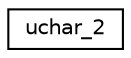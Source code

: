 digraph "Graphical Class Hierarchy"
{
  edge [fontname="Helvetica",fontsize="10",labelfontname="Helvetica",labelfontsize="10"];
  node [fontname="Helvetica",fontsize="10",shape=record];
  rankdir="LR";
  Node1 [label="uchar_2",height=0.2,width=0.4,color="black", fillcolor="white", style="filled",URL="$classuchar__2.html"];
}
